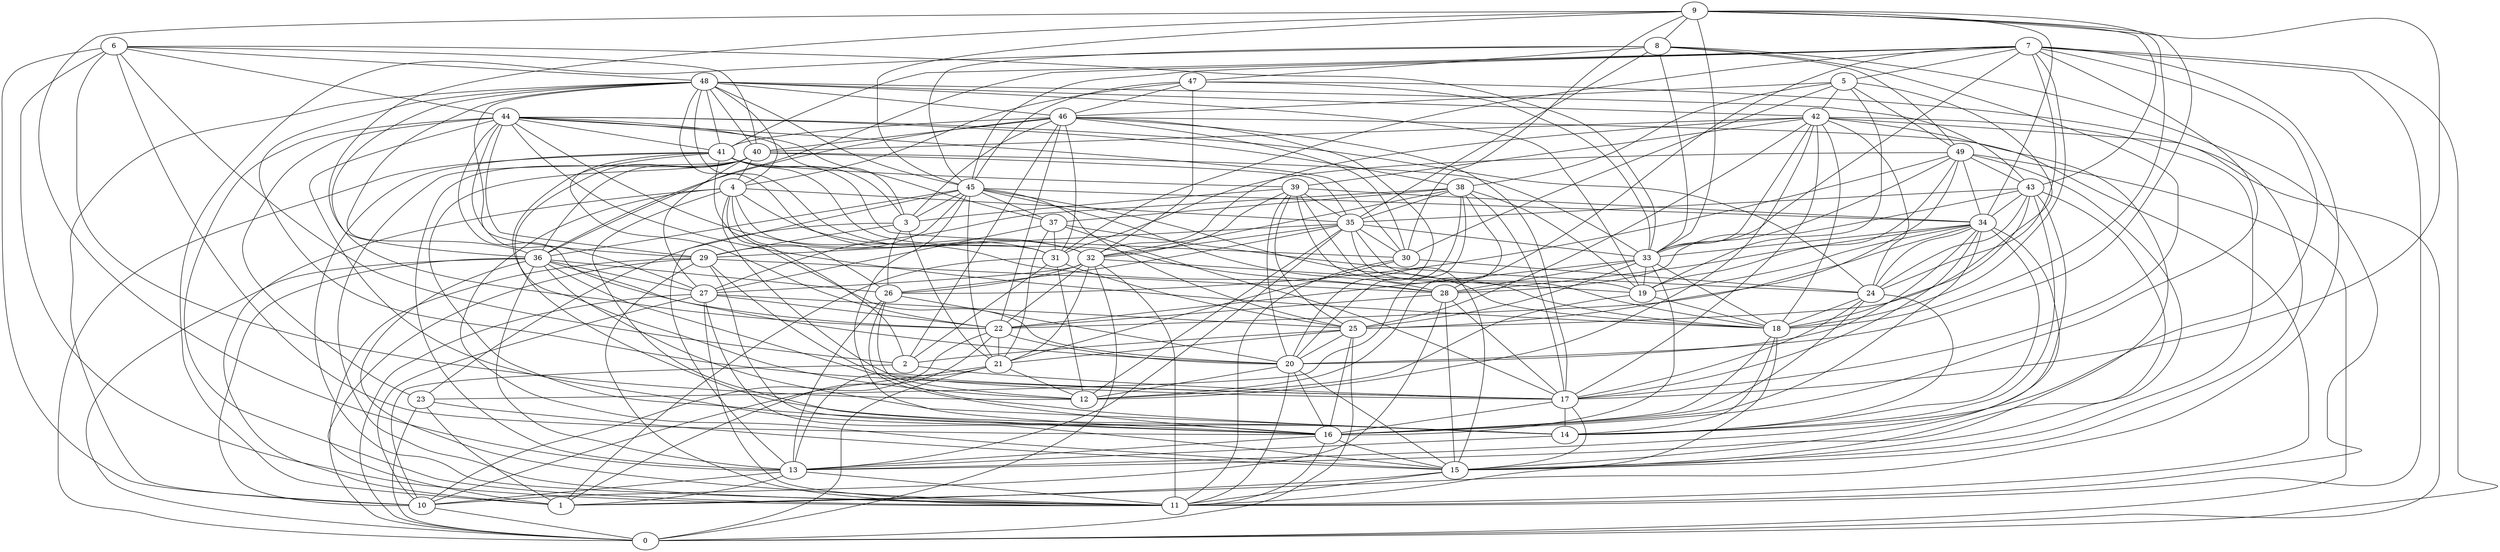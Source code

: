 digraph GG_graph {

subgraph G_graph {
edge [color = black]
"18" -> "16" [dir = none]
"18" -> "11" [dir = none]
"19" -> "12" [dir = none]
"15" -> "11" [dir = none]
"33" -> "28" [dir = none]
"33" -> "16" [dir = none]
"33" -> "18" [dir = none]
"33" -> "19" [dir = none]
"48" -> "46" [dir = none]
"48" -> "10" [dir = none]
"48" -> "45" [dir = none]
"48" -> "32" [dir = none]
"31" -> "1" [dir = none]
"31" -> "12" [dir = none]
"21" -> "0" [dir = none]
"21" -> "10" [dir = none]
"23" -> "1" [dir = none]
"23" -> "15" [dir = none]
"23" -> "0" [dir = none]
"4" -> "16" [dir = none]
"4" -> "32" [dir = none]
"4" -> "1" [dir = none]
"4" -> "15" [dir = none]
"4" -> "2" [dir = none]
"4" -> "26" [dir = none]
"4" -> "17" [dir = none]
"20" -> "16" [dir = none]
"20" -> "12" [dir = none]
"5" -> "38" [dir = none]
"5" -> "25" [dir = none]
"38" -> "32" [dir = none]
"38" -> "12" [dir = none]
"38" -> "20" [dir = none]
"38" -> "35" [dir = none]
"38" -> "37" [dir = none]
"8" -> "33" [dir = none]
"8" -> "49" [dir = none]
"8" -> "47" [dir = none]
"8" -> "17" [dir = none]
"8" -> "1" [dir = none]
"44" -> "23" [dir = none]
"44" -> "41" [dir = none]
"44" -> "14" [dir = none]
"44" -> "20" [dir = none]
"44" -> "3" [dir = none]
"44" -> "11" [dir = none]
"44" -> "37" [dir = none]
"39" -> "3" [dir = none]
"39" -> "32" [dir = none]
"39" -> "25" [dir = none]
"26" -> "12" [dir = none]
"32" -> "11" [dir = none]
"32" -> "0" [dir = none]
"32" -> "19" [dir = none]
"32" -> "22" [dir = none]
"41" -> "20" [dir = none]
"41" -> "39" [dir = none]
"41" -> "30" [dir = none]
"41" -> "28" [dir = none]
"28" -> "17" [dir = none]
"28" -> "15" [dir = none]
"10" -> "0" [dir = none]
"7" -> "0" [dir = none]
"7" -> "5" [dir = none]
"7" -> "16" [dir = none]
"7" -> "41" [dir = none]
"7" -> "31" [dir = none]
"46" -> "20" [dir = none]
"46" -> "3" [dir = none]
"46" -> "36" [dir = none]
"46" -> "17" [dir = none]
"46" -> "2" [dir = none]
"40" -> "27" [dir = none]
"40" -> "36" [dir = none]
"40" -> "35" [dir = none]
"17" -> "14" [dir = none]
"17" -> "16" [dir = none]
"43" -> "35" [dir = none]
"43" -> "14" [dir = none]
"43" -> "34" [dir = none]
"43" -> "24" [dir = none]
"36" -> "14" [dir = none]
"36" -> "0" [dir = none]
"36" -> "22" [dir = none]
"36" -> "13" [dir = none]
"36" -> "26" [dir = none]
"37" -> "24" [dir = none]
"37" -> "17" [dir = none]
"37" -> "27" [dir = none]
"34" -> "22" [dir = none]
"34" -> "17" [dir = none]
"34" -> "28" [dir = none]
"34" -> "16" [dir = none]
"14" -> "13" [dir = none]
"24" -> "14" [dir = none]
"29" -> "0" [dir = none]
"29" -> "16" [dir = none]
"13" -> "1" [dir = none]
"47" -> "46" [dir = none]
"47" -> "45" [dir = none]
"47" -> "4" [dir = none]
"47" -> "15" [dir = none]
"27" -> "10" [dir = none]
"27" -> "15" [dir = none]
"35" -> "33" [dir = none]
"35" -> "26" [dir = none]
"35" -> "19" [dir = none]
"35" -> "32" [dir = none]
"35" -> "13" [dir = none]
"35" -> "29" [dir = none]
"35" -> "12" [dir = none]
"3" -> "26" [dir = none]
"6" -> "12" [dir = none]
"6" -> "48" [dir = none]
"6" -> "33" [dir = none]
"6" -> "44" [dir = none]
"6" -> "16" [dir = none]
"6" -> "11" [dir = none]
"6" -> "40" [dir = none]
"30" -> "24" [dir = none]
"30" -> "21" [dir = none]
"45" -> "34" [dir = none]
"45" -> "3" [dir = none]
"45" -> "18" [dir = none]
"45" -> "16" [dir = none]
"45" -> "13" [dir = none]
"25" -> "20" [dir = none]
"25" -> "16" [dir = none]
"2" -> "17" [dir = none]
"42" -> "25" [dir = none]
"42" -> "13" [dir = none]
"42" -> "0" [dir = none]
"42" -> "33" [dir = none]
"42" -> "32" [dir = none]
"42" -> "17" [dir = none]
"49" -> "33" [dir = none]
"49" -> "43" [dir = none]
"49" -> "34" [dir = none]
"49" -> "25" [dir = none]
"9" -> "18" [dir = none]
"9" -> "13" [dir = none]
"9" -> "30" [dir = none]
"9" -> "45" [dir = none]
"9" -> "8" [dir = none]
"22" -> "1" [dir = none]
"22" -> "20" [dir = none]
"22" -> "10" [dir = none]
"38" -> "23" [dir = none]
"7" -> "36" [dir = none]
"47" -> "33" [dir = none]
"49" -> "26" [dir = none]
"32" -> "26" [dir = none]
"48" -> "22" [dir = none]
"36" -> "27" [dir = none]
"43" -> "18" [dir = none]
"46" -> "22" [dir = none]
"44" -> "30" [dir = none]
"48" -> "19" [dir = none]
"33" -> "22" [dir = none]
"39" -> "20" [dir = none]
"30" -> "11" [dir = none]
"5" -> "19" [dir = none]
"46" -> "11" [dir = none]
"48" -> "40" [dir = none]
"43" -> "28" [dir = none]
"49" -> "15" [dir = none]
"9" -> "17" [dir = none]
"38" -> "17" [dir = none]
"37" -> "31" [dir = none]
"9" -> "20" [dir = none]
"13" -> "10" [dir = none]
"21" -> "12" [dir = none]
"31" -> "2" [dir = none]
"9" -> "34" [dir = none]
"49" -> "31" [dir = none]
"25" -> "21" [dir = none]
"27" -> "22" [dir = none]
"41" -> "12" [dir = none]
"34" -> "19" [dir = none]
"13" -> "11" [dir = none]
"6" -> "2" [dir = none]
"36" -> "10" [dir = none]
"44" -> "29" [dir = none]
"32" -> "21" [dir = none]
"7" -> "33" [dir = none]
"48" -> "29" [dir = none]
"20" -> "15" [dir = none]
"28" -> "10" [dir = none]
"37" -> "21" [dir = none]
"35" -> "18" [dir = none]
"49" -> "19" [dir = none]
"45" -> "28" [dir = none]
"7" -> "24" [dir = none]
"36" -> "11" [dir = none]
"16" -> "11" [dir = none]
"7" -> "14" [dir = none]
"46" -> "31" [dir = none]
"26" -> "13" [dir = none]
"8" -> "11" [dir = none]
"2" -> "10" [dir = none]
"8" -> "45" [dir = none]
"48" -> "31" [dir = none]
"5" -> "49" [dir = none]
"42" -> "15" [dir = none]
"24" -> "18" [dir = none]
"17" -> "15" [dir = none]
"16" -> "13" [dir = none]
"48" -> "43" [dir = none]
"5" -> "46" [dir = none]
"9" -> "36" [dir = none]
"18" -> "14" [dir = none]
"34" -> "33" [dir = none]
"39" -> "35" [dir = none]
"43" -> "13" [dir = none]
"27" -> "11" [dir = none]
"44" -> "18" [dir = none]
"40" -> "14" [dir = none]
"48" -> "41" [dir = none]
"42" -> "40" [dir = none]
"39" -> "18" [dir = none]
"4" -> "35" [dir = none]
"47" -> "32" [dir = none]
"44" -> "28" [dir = none]
"46" -> "40" [dir = none]
"3" -> "29" [dir = none]
"42" -> "18" [dir = none]
"41" -> "0" [dir = none]
"49" -> "0" [dir = none]
"26" -> "16" [dir = none]
"38" -> "19" [dir = none]
"3" -> "21" [dir = none]
"41" -> "3" [dir = none]
"29" -> "1" [dir = none]
"9" -> "43" [dir = none]
"42" -> "39" [dir = none]
"38" -> "27" [dir = none]
"41" -> "22" [dir = none]
"45" -> "37" [dir = none]
"46" -> "30" [dir = none]
"3" -> "23" [dir = none]
"29" -> "11" [dir = none]
"7" -> "11" [dir = none]
"48" -> "42" [dir = none]
"8" -> "35" [dir = none]
"5" -> "30" [dir = none]
"44" -> "38" [dir = none]
"45" -> "21" [dir = none]
"20" -> "11" [dir = none]
"33" -> "25" [dir = none]
"44" -> "27" [dir = none]
"34" -> "24" [dir = none]
"34" -> "15" [dir = none]
"7" -> "45" [dir = none]
"40" -> "16" [dir = none]
"4" -> "31" [dir = none]
"6" -> "10" [dir = none]
"45" -> "29" [dir = none]
"25" -> "2" [dir = none]
"48" -> "17" [dir = none]
"27" -> "25" [dir = none]
"21" -> "13" [dir = none]
"44" -> "24" [dir = none]
"26" -> "20" [dir = none]
"31" -> "25" [dir = none]
"7" -> "28" [dir = none]
"48" -> "36" [dir = none]
"40" -> "13" [dir = none]
"35" -> "30" [dir = none]
"42" -> "12" [dir = none]
"45" -> "36" [dir = none]
"32" -> "27" [dir = none]
"34" -> "20" [dir = none]
"7" -> "18" [dir = none]
"9" -> "33" [dir = none]
"29" -> "28" [dir = none]
"46" -> "41" [dir = none]
"40" -> "11" [dir = none]
"24" -> "16" [dir = none]
"34" -> "14" [dir = none]
"43" -> "15" [dir = none]
"7" -> "1" [dir = none]
"45" -> "25" [dir = none]
"22" -> "21" [dir = none]
"15" -> "1" [dir = none]
"40" -> "4" [dir = none]
"39" -> "34" [dir = none]
"25" -> "0" [dir = none]
"39" -> "15" [dir = none]
"29" -> "14" [dir = none]
"24" -> "17" [dir = none]
"28" -> "22" [dir = none]
"36" -> "17" [dir = none]
"19" -> "18" [dir = none]
"42" -> "24" [dir = none]
"48" -> "4" [dir = none]
"5" -> "42" [dir = none]
"16" -> "15" [dir = none]
"27" -> "0" [dir = none]
"40" -> "33" [dir = none]
"41" -> "11" [dir = none]
}

}
